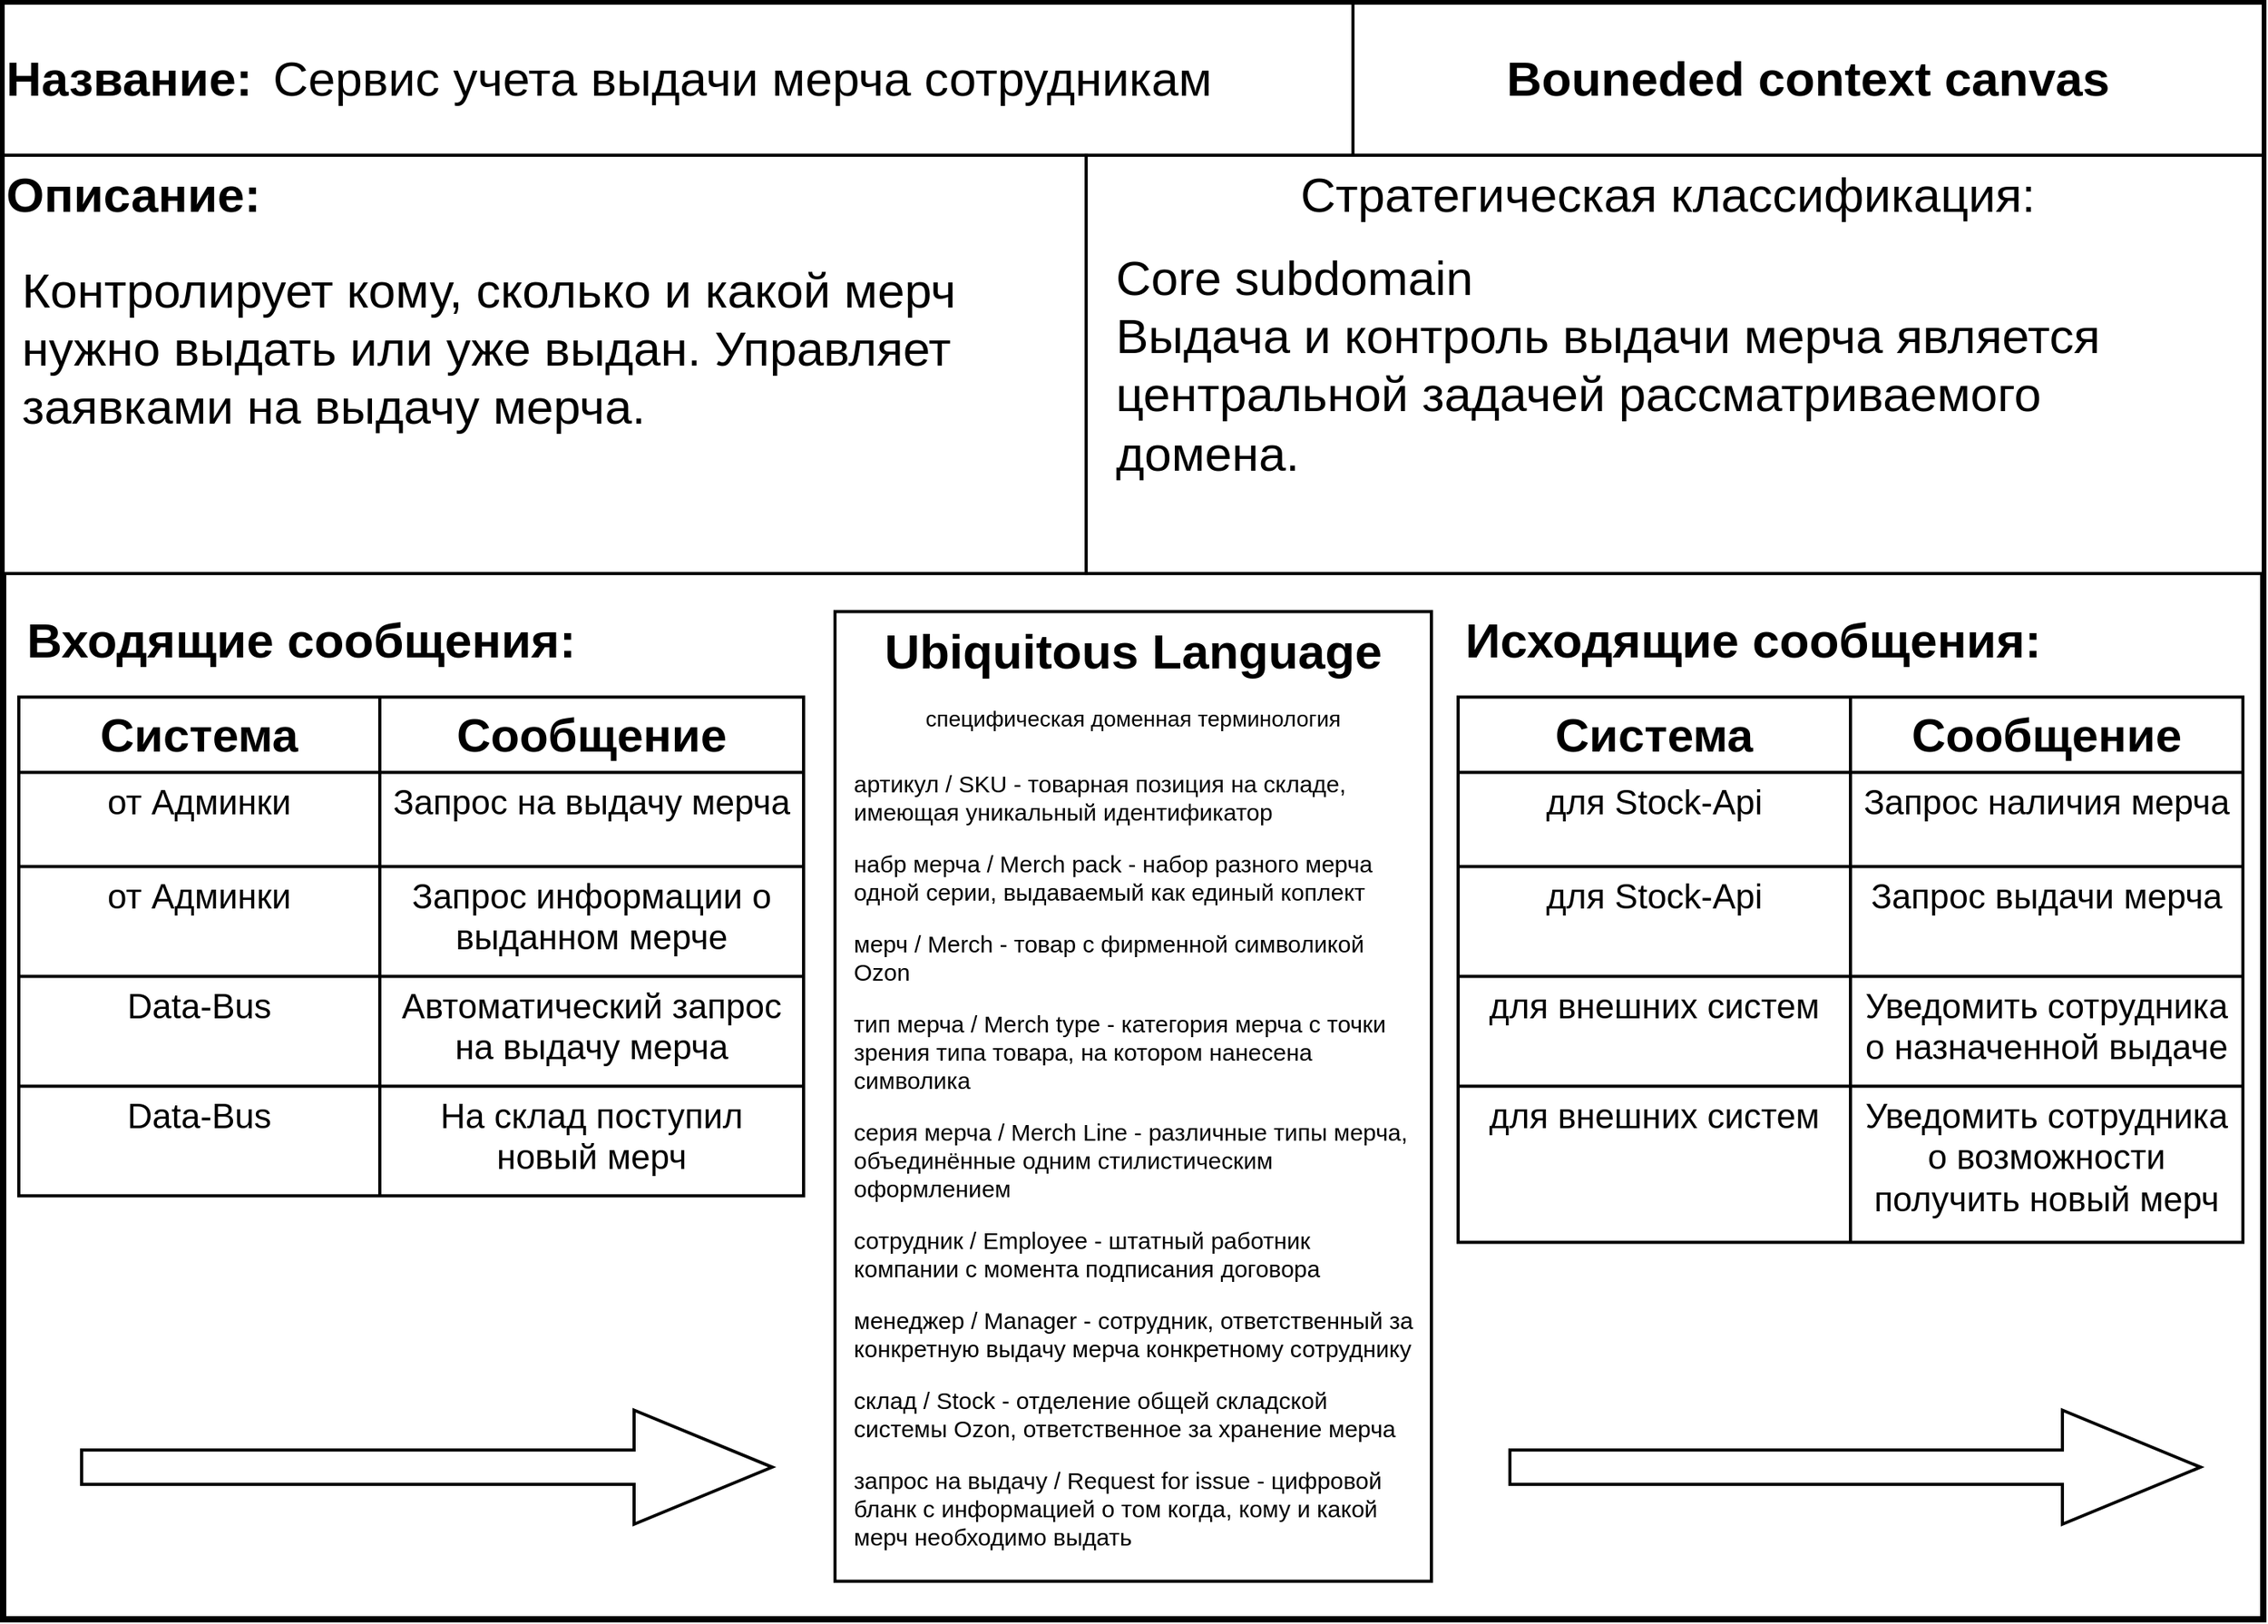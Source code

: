 <mxfile version="15.4.0" type="device"><diagram id="8OFZhzmo89h2vflNufuO" name="Page-1"><mxGraphModel dx="1086" dy="846" grid="1" gridSize="10" guides="1" tooltips="1" connect="1" arrows="1" fold="1" page="1" pageScale="1" pageWidth="827" pageHeight="1169" math="0" shadow="0"><root><mxCell id="0"/><mxCell id="1" parent="0"/><mxCell id="C2i8B1bdvemPvVyp_Ss8-22" value="" style="group" parent="1" vertex="1" connectable="0"><mxGeometry x="120" y="50" width="1440" height="1030" as="geometry"/></mxCell><mxCell id="C2i8B1bdvemPvVyp_Ss8-21" value="" style="group" parent="C2i8B1bdvemPvVyp_Ss8-22" vertex="1" connectable="0"><mxGeometry width="1440" height="1030" as="geometry"/></mxCell><mxCell id="C2i8B1bdvemPvVyp_Ss8-2" value="" style="rounded=0;whiteSpace=wrap;html=1;strokeWidth=4;glass=0;shadow=0;sketch=0;" parent="C2i8B1bdvemPvVyp_Ss8-21" vertex="1"><mxGeometry width="1440" height="1030" as="geometry"/></mxCell><mxCell id="C2i8B1bdvemPvVyp_Ss8-10" value="" style="shape=singleArrow;whiteSpace=wrap;html=1;shadow=0;fontSize=31;strokeColor=default;strokeWidth=2;verticalAlign=top;" parent="C2i8B1bdvemPvVyp_Ss8-21" vertex="1"><mxGeometry x="50" y="896.706" width="440" height="72.706" as="geometry"/></mxCell><mxCell id="C2i8B1bdvemPvVyp_Ss8-11" value="" style="shape=singleArrow;whiteSpace=wrap;html=1;shadow=0;fontSize=31;strokeColor=default;strokeWidth=2;verticalAlign=top;" parent="C2i8B1bdvemPvVyp_Ss8-21" vertex="1"><mxGeometry x="960" y="896.706" width="440" height="72.706" as="geometry"/></mxCell><mxCell id="C2i8B1bdvemPvVyp_Ss8-14" value="&lt;b&gt;Входящие сообщения:&lt;/b&gt;" style="text;html=1;strokeColor=none;fillColor=none;align=center;verticalAlign=middle;whiteSpace=wrap;rounded=0;shadow=0;glass=0;sketch=0;fontSize=31;" parent="C2i8B1bdvemPvVyp_Ss8-21" vertex="1"><mxGeometry x="10" y="387.76" width="360" height="36.35" as="geometry"/></mxCell><mxCell id="C2i8B1bdvemPvVyp_Ss8-15" value="&lt;b&gt;Исходящие сообщения:&lt;/b&gt;" style="text;html=1;strokeColor=none;fillColor=none;align=center;verticalAlign=middle;whiteSpace=wrap;rounded=0;shadow=0;glass=0;sketch=0;fontSize=31;" parent="C2i8B1bdvemPvVyp_Ss8-21" vertex="1"><mxGeometry x="930" y="387.76" width="370" height="36.35" as="geometry"/></mxCell><mxCell id="C2i8B1bdvemPvVyp_Ss8-23" value="" style="shape=table;html=1;whiteSpace=wrap;startSize=0;container=1;collapsible=0;childLayout=tableLayout;rounded=0;shadow=0;glass=0;sketch=0;fontSize=22;strokeColor=default;strokeWidth=2;align=center;verticalAlign=top;" parent="C2i8B1bdvemPvVyp_Ss8-21" vertex="1"><mxGeometry x="10" y="442.294" width="500" height="317.8" as="geometry"/></mxCell><mxCell id="C2i8B1bdvemPvVyp_Ss8-24" value="" style="shape=partialRectangle;html=1;whiteSpace=wrap;collapsible=0;dropTarget=0;pointerEvents=0;fillColor=none;top=0;left=0;bottom=0;right=0;points=[[0,0.5],[1,0.5]];portConstraint=eastwest;rounded=0;shadow=0;glass=0;sketch=0;fontSize=22;strokeColor=default;strokeWidth=2;align=center;verticalAlign=top;" parent="C2i8B1bdvemPvVyp_Ss8-23" vertex="1"><mxGeometry width="500" height="48" as="geometry"/></mxCell><mxCell id="C2i8B1bdvemPvVyp_Ss8-25" value="&lt;font style=&quot;font-size: 30px&quot;&gt;&lt;b&gt;Система&lt;/b&gt;&lt;/font&gt;" style="shape=partialRectangle;html=1;whiteSpace=wrap;connectable=0;fillColor=none;top=0;left=0;bottom=0;right=0;overflow=hidden;pointerEvents=1;rounded=0;shadow=0;glass=0;sketch=0;fontSize=22;strokeColor=default;strokeWidth=2;align=center;verticalAlign=top;" parent="C2i8B1bdvemPvVyp_Ss8-24" vertex="1"><mxGeometry width="230" height="48" as="geometry"><mxRectangle width="230" height="48" as="alternateBounds"/></mxGeometry></mxCell><mxCell id="C2i8B1bdvemPvVyp_Ss8-26" value="&lt;font style=&quot;font-size: 30px&quot;&gt;&lt;b&gt;Сообщение&lt;/b&gt;&lt;/font&gt;" style="shape=partialRectangle;html=1;whiteSpace=wrap;connectable=0;fillColor=none;top=0;left=0;bottom=0;right=0;overflow=hidden;pointerEvents=1;rounded=0;shadow=0;glass=0;sketch=0;fontSize=22;strokeColor=default;strokeWidth=2;align=center;verticalAlign=top;" parent="C2i8B1bdvemPvVyp_Ss8-24" vertex="1"><mxGeometry x="230" width="270" height="48" as="geometry"><mxRectangle width="270" height="48" as="alternateBounds"/></mxGeometry></mxCell><mxCell id="C2i8B1bdvemPvVyp_Ss8-28" value="" style="shape=partialRectangle;html=1;whiteSpace=wrap;collapsible=0;dropTarget=0;pointerEvents=0;fillColor=none;top=0;left=0;bottom=0;right=0;points=[[0,0.5],[1,0.5]];portConstraint=eastwest;rounded=0;shadow=0;glass=0;sketch=0;fontSize=22;strokeColor=default;strokeWidth=2;align=center;verticalAlign=top;" parent="C2i8B1bdvemPvVyp_Ss8-23" vertex="1"><mxGeometry y="48" width="500" height="60" as="geometry"/></mxCell><mxCell id="C2i8B1bdvemPvVyp_Ss8-29" value="от Админки" style="shape=partialRectangle;html=1;whiteSpace=wrap;connectable=0;fillColor=none;top=0;left=0;bottom=0;right=0;overflow=hidden;pointerEvents=1;rounded=0;shadow=0;glass=0;sketch=0;fontSize=22;strokeColor=default;strokeWidth=2;align=center;verticalAlign=top;" parent="C2i8B1bdvemPvVyp_Ss8-28" vertex="1"><mxGeometry width="230" height="60" as="geometry"><mxRectangle width="230" height="60" as="alternateBounds"/></mxGeometry></mxCell><mxCell id="C2i8B1bdvemPvVyp_Ss8-30" value="Запрос на выдачу мерча" style="shape=partialRectangle;html=1;whiteSpace=wrap;connectable=0;fillColor=none;top=0;left=0;bottom=0;right=0;overflow=hidden;pointerEvents=1;rounded=0;shadow=0;glass=0;sketch=0;fontSize=22;strokeColor=default;strokeWidth=2;align=center;verticalAlign=top;" parent="C2i8B1bdvemPvVyp_Ss8-28" vertex="1"><mxGeometry x="230" width="270" height="60" as="geometry"><mxRectangle width="270" height="60" as="alternateBounds"/></mxGeometry></mxCell><mxCell id="C2i8B1bdvemPvVyp_Ss8-32" value="" style="shape=partialRectangle;html=1;whiteSpace=wrap;collapsible=0;dropTarget=0;pointerEvents=0;fillColor=none;top=0;left=0;bottom=0;right=0;points=[[0,0.5],[1,0.5]];portConstraint=eastwest;rounded=0;shadow=0;glass=0;sketch=0;fontSize=22;strokeColor=default;strokeWidth=2;align=center;verticalAlign=top;" parent="C2i8B1bdvemPvVyp_Ss8-23" vertex="1"><mxGeometry y="108" width="500" height="70" as="geometry"/></mxCell><mxCell id="C2i8B1bdvemPvVyp_Ss8-33" value="от Админки" style="shape=partialRectangle;html=1;whiteSpace=wrap;connectable=0;fillColor=none;top=0;left=0;bottom=0;right=0;overflow=hidden;pointerEvents=1;rounded=0;shadow=0;glass=0;sketch=0;fontSize=22;strokeColor=default;strokeWidth=2;align=center;verticalAlign=top;" parent="C2i8B1bdvemPvVyp_Ss8-32" vertex="1"><mxGeometry width="230" height="70" as="geometry"><mxRectangle width="230" height="70" as="alternateBounds"/></mxGeometry></mxCell><mxCell id="C2i8B1bdvemPvVyp_Ss8-34" value="Запрос информации о выданном мерче" style="shape=partialRectangle;html=1;whiteSpace=wrap;connectable=0;fillColor=none;top=0;left=0;bottom=0;right=0;overflow=hidden;pointerEvents=1;rounded=0;shadow=0;glass=0;sketch=0;fontSize=22;strokeColor=default;strokeWidth=2;align=center;verticalAlign=top;" parent="C2i8B1bdvemPvVyp_Ss8-32" vertex="1"><mxGeometry x="230" width="270" height="70" as="geometry"><mxRectangle width="270" height="70" as="alternateBounds"/></mxGeometry></mxCell><mxCell id="qi9AYs8BRQgfm4M9NycN-2" style="shape=partialRectangle;html=1;whiteSpace=wrap;collapsible=0;dropTarget=0;pointerEvents=0;fillColor=none;top=0;left=0;bottom=0;right=0;points=[[0,0.5],[1,0.5]];portConstraint=eastwest;rounded=0;shadow=0;glass=0;sketch=0;fontSize=22;strokeColor=default;strokeWidth=2;align=center;verticalAlign=top;" parent="C2i8B1bdvemPvVyp_Ss8-23" vertex="1"><mxGeometry y="178" width="500" height="70" as="geometry"/></mxCell><mxCell id="qi9AYs8BRQgfm4M9NycN-3" value="Data-Bus" style="shape=partialRectangle;html=1;whiteSpace=wrap;connectable=0;fillColor=none;top=0;left=0;bottom=0;right=0;overflow=hidden;pointerEvents=1;rounded=0;shadow=0;glass=0;sketch=0;fontSize=22;strokeColor=default;strokeWidth=2;align=center;verticalAlign=top;" parent="qi9AYs8BRQgfm4M9NycN-2" vertex="1"><mxGeometry width="230" height="70" as="geometry"><mxRectangle width="230" height="70" as="alternateBounds"/></mxGeometry></mxCell><mxCell id="qi9AYs8BRQgfm4M9NycN-4" value="Автоматический запрос на выдачу мерча" style="shape=partialRectangle;html=1;whiteSpace=wrap;connectable=0;fillColor=none;top=0;left=0;bottom=0;right=0;overflow=hidden;pointerEvents=1;rounded=0;shadow=0;glass=0;sketch=0;fontSize=22;strokeColor=default;strokeWidth=2;align=center;verticalAlign=top;" parent="qi9AYs8BRQgfm4M9NycN-2" vertex="1"><mxGeometry x="230" width="270" height="70" as="geometry"><mxRectangle width="270" height="70" as="alternateBounds"/></mxGeometry></mxCell><mxCell id="qi9AYs8BRQgfm4M9NycN-5" style="shape=partialRectangle;html=1;whiteSpace=wrap;collapsible=0;dropTarget=0;pointerEvents=0;fillColor=none;top=0;left=0;bottom=0;right=0;points=[[0,0.5],[1,0.5]];portConstraint=eastwest;rounded=0;shadow=0;glass=0;sketch=0;fontSize=22;strokeColor=default;strokeWidth=2;align=center;verticalAlign=top;" parent="C2i8B1bdvemPvVyp_Ss8-23" vertex="1"><mxGeometry y="248" width="500" height="70" as="geometry"/></mxCell><mxCell id="qi9AYs8BRQgfm4M9NycN-6" value="&lt;span&gt;Data-Bus&lt;/span&gt;" style="shape=partialRectangle;html=1;whiteSpace=wrap;connectable=0;fillColor=none;top=0;left=0;bottom=0;right=0;overflow=hidden;pointerEvents=1;rounded=0;shadow=0;glass=0;sketch=0;fontSize=22;strokeColor=default;strokeWidth=2;align=center;verticalAlign=top;" parent="qi9AYs8BRQgfm4M9NycN-5" vertex="1"><mxGeometry width="230" height="70" as="geometry"><mxRectangle width="230" height="70" as="alternateBounds"/></mxGeometry></mxCell><mxCell id="qi9AYs8BRQgfm4M9NycN-7" value="На склад поступил &lt;br&gt;новый мерч" style="shape=partialRectangle;html=1;whiteSpace=wrap;connectable=0;fillColor=none;top=0;left=0;bottom=0;right=0;overflow=hidden;pointerEvents=1;rounded=0;shadow=0;glass=0;sketch=0;fontSize=22;strokeColor=default;strokeWidth=2;align=center;verticalAlign=top;" parent="qi9AYs8BRQgfm4M9NycN-5" vertex="1"><mxGeometry x="230" width="270" height="70" as="geometry"><mxRectangle width="270" height="70" as="alternateBounds"/></mxGeometry></mxCell><mxCell id="qi9AYs8BRQgfm4M9NycN-8" value="" style="shape=table;html=1;whiteSpace=wrap;startSize=0;container=1;collapsible=0;childLayout=tableLayout;rounded=0;shadow=0;glass=0;sketch=0;fontSize=22;strokeColor=default;strokeWidth=2;align=center;verticalAlign=top;" parent="C2i8B1bdvemPvVyp_Ss8-21" vertex="1"><mxGeometry x="927" y="442.294" width="500" height="347.506" as="geometry"/></mxCell><mxCell id="qi9AYs8BRQgfm4M9NycN-9" value="" style="shape=partialRectangle;html=1;whiteSpace=wrap;collapsible=0;dropTarget=0;pointerEvents=0;fillColor=none;top=0;left=0;bottom=0;right=0;points=[[0,0.5],[1,0.5]];portConstraint=eastwest;rounded=0;shadow=0;glass=0;sketch=0;fontSize=22;strokeColor=default;strokeWidth=2;align=center;verticalAlign=top;" parent="qi9AYs8BRQgfm4M9NycN-8" vertex="1"><mxGeometry width="500" height="48" as="geometry"/></mxCell><mxCell id="qi9AYs8BRQgfm4M9NycN-10" value="&lt;font style=&quot;font-size: 30px&quot;&gt;&lt;b&gt;Система&lt;/b&gt;&lt;/font&gt;" style="shape=partialRectangle;html=1;whiteSpace=wrap;connectable=0;fillColor=none;top=0;left=0;bottom=0;right=0;overflow=hidden;pointerEvents=1;rounded=0;shadow=0;glass=0;sketch=0;fontSize=22;strokeColor=default;strokeWidth=2;align=center;verticalAlign=top;" parent="qi9AYs8BRQgfm4M9NycN-9" vertex="1"><mxGeometry width="250" height="48" as="geometry"><mxRectangle width="250" height="48" as="alternateBounds"/></mxGeometry></mxCell><mxCell id="qi9AYs8BRQgfm4M9NycN-11" value="&lt;font style=&quot;font-size: 30px&quot;&gt;&lt;b&gt;Сообщение&lt;/b&gt;&lt;/font&gt;" style="shape=partialRectangle;html=1;whiteSpace=wrap;connectable=0;fillColor=none;top=0;left=0;bottom=0;right=0;overflow=hidden;pointerEvents=1;rounded=0;shadow=0;glass=0;sketch=0;fontSize=22;strokeColor=default;strokeWidth=2;align=center;verticalAlign=top;" parent="qi9AYs8BRQgfm4M9NycN-9" vertex="1"><mxGeometry x="250" width="250" height="48" as="geometry"><mxRectangle width="250" height="48" as="alternateBounds"/></mxGeometry></mxCell><mxCell id="qi9AYs8BRQgfm4M9NycN-12" value="" style="shape=partialRectangle;html=1;whiteSpace=wrap;collapsible=0;dropTarget=0;pointerEvents=0;fillColor=none;top=0;left=0;bottom=0;right=0;points=[[0,0.5],[1,0.5]];portConstraint=eastwest;rounded=0;shadow=0;glass=0;sketch=0;fontSize=22;strokeColor=default;strokeWidth=2;align=center;verticalAlign=top;" parent="qi9AYs8BRQgfm4M9NycN-8" vertex="1"><mxGeometry y="48" width="500" height="60" as="geometry"/></mxCell><mxCell id="qi9AYs8BRQgfm4M9NycN-13" value="для Stock-Api" style="shape=partialRectangle;html=1;whiteSpace=wrap;connectable=0;fillColor=none;top=0;left=0;bottom=0;right=0;overflow=hidden;pointerEvents=1;rounded=0;shadow=0;glass=0;sketch=0;fontSize=22;strokeColor=default;strokeWidth=2;align=center;verticalAlign=top;" parent="qi9AYs8BRQgfm4M9NycN-12" vertex="1"><mxGeometry width="250" height="60" as="geometry"><mxRectangle width="250" height="60" as="alternateBounds"/></mxGeometry></mxCell><mxCell id="qi9AYs8BRQgfm4M9NycN-14" value="Запрос наличия мерча" style="shape=partialRectangle;html=1;whiteSpace=wrap;connectable=0;fillColor=none;top=0;left=0;bottom=0;right=0;overflow=hidden;pointerEvents=1;rounded=0;shadow=0;glass=0;sketch=0;fontSize=22;strokeColor=default;strokeWidth=2;align=center;verticalAlign=top;" parent="qi9AYs8BRQgfm4M9NycN-12" vertex="1"><mxGeometry x="250" width="250" height="60" as="geometry"><mxRectangle width="250" height="60" as="alternateBounds"/></mxGeometry></mxCell><mxCell id="qi9AYs8BRQgfm4M9NycN-15" value="" style="shape=partialRectangle;html=1;whiteSpace=wrap;collapsible=0;dropTarget=0;pointerEvents=0;fillColor=none;top=0;left=0;bottom=0;right=0;points=[[0,0.5],[1,0.5]];portConstraint=eastwest;rounded=0;shadow=0;glass=0;sketch=0;fontSize=22;strokeColor=default;strokeWidth=2;align=center;verticalAlign=top;" parent="qi9AYs8BRQgfm4M9NycN-8" vertex="1"><mxGeometry y="108" width="500" height="70" as="geometry"/></mxCell><mxCell id="qi9AYs8BRQgfm4M9NycN-16" value="для Stock-Api" style="shape=partialRectangle;html=1;whiteSpace=wrap;connectable=0;fillColor=none;top=0;left=0;bottom=0;right=0;overflow=hidden;pointerEvents=1;rounded=0;shadow=0;glass=0;sketch=0;fontSize=22;strokeColor=default;strokeWidth=2;align=center;verticalAlign=top;" parent="qi9AYs8BRQgfm4M9NycN-15" vertex="1"><mxGeometry width="250" height="70" as="geometry"><mxRectangle width="250" height="70" as="alternateBounds"/></mxGeometry></mxCell><mxCell id="qi9AYs8BRQgfm4M9NycN-17" value="Запрос выдачи мерча" style="shape=partialRectangle;html=1;whiteSpace=wrap;connectable=0;fillColor=none;top=0;left=0;bottom=0;right=0;overflow=hidden;pointerEvents=1;rounded=0;shadow=0;glass=0;sketch=0;fontSize=22;strokeColor=default;strokeWidth=2;align=center;verticalAlign=top;" parent="qi9AYs8BRQgfm4M9NycN-15" vertex="1"><mxGeometry x="250" width="250" height="70" as="geometry"><mxRectangle width="250" height="70" as="alternateBounds"/></mxGeometry></mxCell><mxCell id="qi9AYs8BRQgfm4M9NycN-18" style="shape=partialRectangle;html=1;whiteSpace=wrap;collapsible=0;dropTarget=0;pointerEvents=0;fillColor=none;top=0;left=0;bottom=0;right=0;points=[[0,0.5],[1,0.5]];portConstraint=eastwest;rounded=0;shadow=0;glass=0;sketch=0;fontSize=22;strokeColor=default;strokeWidth=2;align=center;verticalAlign=top;" parent="qi9AYs8BRQgfm4M9NycN-8" vertex="1"><mxGeometry y="178" width="500" height="70" as="geometry"/></mxCell><mxCell id="qi9AYs8BRQgfm4M9NycN-19" value="для внешних систем" style="shape=partialRectangle;html=1;whiteSpace=wrap;connectable=0;fillColor=none;top=0;left=0;bottom=0;right=0;overflow=hidden;pointerEvents=1;rounded=0;shadow=0;glass=0;sketch=0;fontSize=22;strokeColor=default;strokeWidth=2;align=center;verticalAlign=top;" parent="qi9AYs8BRQgfm4M9NycN-18" vertex="1"><mxGeometry width="250" height="70" as="geometry"><mxRectangle width="250" height="70" as="alternateBounds"/></mxGeometry></mxCell><mxCell id="qi9AYs8BRQgfm4M9NycN-20" value="Уведомить сотрудника о назначенной выдаче" style="shape=partialRectangle;html=1;whiteSpace=wrap;connectable=0;fillColor=none;top=0;left=0;bottom=0;right=0;overflow=hidden;pointerEvents=1;rounded=0;shadow=0;glass=0;sketch=0;fontSize=22;strokeColor=default;strokeWidth=2;align=center;verticalAlign=top;" parent="qi9AYs8BRQgfm4M9NycN-18" vertex="1"><mxGeometry x="250" width="250" height="70" as="geometry"><mxRectangle width="250" height="70" as="alternateBounds"/></mxGeometry></mxCell><mxCell id="qi9AYs8BRQgfm4M9NycN-21" style="shape=partialRectangle;html=1;whiteSpace=wrap;collapsible=0;dropTarget=0;pointerEvents=0;fillColor=none;top=0;left=0;bottom=0;right=0;points=[[0,0.5],[1,0.5]];portConstraint=eastwest;rounded=0;shadow=0;glass=0;sketch=0;fontSize=22;strokeColor=default;strokeWidth=2;align=center;verticalAlign=top;" parent="qi9AYs8BRQgfm4M9NycN-8" vertex="1"><mxGeometry y="248" width="500" height="100" as="geometry"/></mxCell><mxCell id="qi9AYs8BRQgfm4M9NycN-22" value="для внешних систем" style="shape=partialRectangle;html=1;whiteSpace=wrap;connectable=0;fillColor=none;top=0;left=0;bottom=0;right=0;overflow=hidden;pointerEvents=1;rounded=0;shadow=0;glass=0;sketch=0;fontSize=22;strokeColor=default;strokeWidth=2;align=center;verticalAlign=top;" parent="qi9AYs8BRQgfm4M9NycN-21" vertex="1"><mxGeometry width="250" height="100" as="geometry"><mxRectangle width="250" height="100" as="alternateBounds"/></mxGeometry></mxCell><mxCell id="qi9AYs8BRQgfm4M9NycN-23" value="Уведомить сотрудника о возможности получить новый мерч" style="shape=partialRectangle;html=1;whiteSpace=wrap;connectable=0;fillColor=none;top=0;left=0;bottom=0;right=0;overflow=hidden;pointerEvents=1;rounded=0;shadow=0;glass=0;sketch=0;fontSize=22;strokeColor=default;strokeWidth=2;align=center;verticalAlign=top;" parent="qi9AYs8BRQgfm4M9NycN-21" vertex="1"><mxGeometry x="250" width="250" height="100" as="geometry"><mxRectangle width="250" height="100" as="alternateBounds"/></mxGeometry></mxCell><mxCell id="C2i8B1bdvemPvVyp_Ss8-9" value="&lt;b&gt;Ubiquitous Language&lt;/b&gt;&lt;br&gt;&lt;font style=&quot;font-size: 14px&quot;&gt;специфическая доменная терминология&lt;/font&gt;" style="rounded=0;whiteSpace=wrap;html=1;shadow=0;strokeColor=default;strokeWidth=2;verticalAlign=top;fontSize=31;fontStyle=0" parent="C2i8B1bdvemPvVyp_Ss8-22" vertex="1"><mxGeometry x="530" y="387.765" width="380" height="618" as="geometry"/></mxCell><mxCell id="C2i8B1bdvemPvVyp_Ss8-19" value="" style="group" parent="C2i8B1bdvemPvVyp_Ss8-22" vertex="1" connectable="0"><mxGeometry width="1440" height="363.529" as="geometry"/></mxCell><mxCell id="C2i8B1bdvemPvVyp_Ss8-5" value="" style="group;strokeColor=none;shadow=0;align=left;" parent="C2i8B1bdvemPvVyp_Ss8-19" vertex="1" connectable="0"><mxGeometry width="1440" height="96.941" as="geometry"/></mxCell><mxCell id="C2i8B1bdvemPvVyp_Ss8-17" value="" style="group" parent="C2i8B1bdvemPvVyp_Ss8-5" vertex="1" connectable="0"><mxGeometry width="1440" height="96.941" as="geometry"/></mxCell><mxCell id="C2i8B1bdvemPvVyp_Ss8-4" value="&lt;font style=&quot;font-size: 31px&quot;&gt;&lt;b&gt;Bouneded context canvas&lt;/b&gt;&lt;/font&gt;" style="rounded=0;whiteSpace=wrap;html=1;strokeWidth=2;strokeColor=default;" parent="C2i8B1bdvemPvVyp_Ss8-17" vertex="1"><mxGeometry x="860" width="580" height="96.941" as="geometry"/></mxCell><mxCell id="C2i8B1bdvemPvVyp_Ss8-16" value="" style="group" parent="C2i8B1bdvemPvVyp_Ss8-17" vertex="1" connectable="0"><mxGeometry width="860.0" height="96.941" as="geometry"/></mxCell><mxCell id="C2i8B1bdvemPvVyp_Ss8-3" value="&lt;b&gt;&lt;font style=&quot;font-size: 31px&quot;&gt;Название:&amp;nbsp;&lt;/font&gt;&lt;/b&gt;" style="rounded=0;whiteSpace=wrap;html=1;strokeWidth=2;align=left;" parent="C2i8B1bdvemPvVyp_Ss8-16" vertex="1"><mxGeometry width="860.0" height="96.941" as="geometry"/></mxCell><mxCell id="C2i8B1bdvemPvVyp_Ss8-13" value="Сервис учета выдачи мерча сотрудникам" style="text;html=1;strokeColor=none;fillColor=none;align=left;verticalAlign=middle;whiteSpace=wrap;rounded=0;shadow=0;fontSize=31;" parent="C2i8B1bdvemPvVyp_Ss8-16" vertex="1"><mxGeometry x="170" y="12.118" width="670" height="72.706" as="geometry"/></mxCell><mxCell id="C2i8B1bdvemPvVyp_Ss8-8" value="&lt;font style=&quot;font-size: 31px&quot;&gt;Стратегическая классификация:&amp;nbsp;&lt;/font&gt;" style="rounded=0;whiteSpace=wrap;html=1;shadow=0;strokeColor=default;strokeWidth=2;verticalAlign=top;spacingRight=0;spacing=2;sketch=0;" parent="C2i8B1bdvemPvVyp_Ss8-19" vertex="1"><mxGeometry x="690" y="96.941" width="750" height="266.588" as="geometry"/></mxCell><mxCell id="C2i8B1bdvemPvVyp_Ss8-18" value="" style="group" parent="C2i8B1bdvemPvVyp_Ss8-19" vertex="1" connectable="0"><mxGeometry y="96.941" width="690" height="266.588" as="geometry"/></mxCell><mxCell id="C2i8B1bdvemPvVyp_Ss8-7" value="&lt;font style=&quot;font-size: 31px&quot;&gt;&lt;b&gt;Описание:&lt;/b&gt;&lt;/font&gt;" style="rounded=0;whiteSpace=wrap;html=1;shadow=0;strokeColor=default;strokeWidth=2;align=left;verticalAlign=top;" parent="C2i8B1bdvemPvVyp_Ss8-18" vertex="1"><mxGeometry width="690" height="266.588" as="geometry"/></mxCell><mxCell id="C2i8B1bdvemPvVyp_Ss8-12" value="Контролирует кому, сколько и какой мерч нужно выдать или уже выдан. Управляет заявками на выдачу мерча." style="text;html=1;strokeColor=none;fillColor=none;align=left;verticalAlign=top;whiteSpace=wrap;rounded=0;shadow=0;fontSize=31;" parent="C2i8B1bdvemPvVyp_Ss8-18" vertex="1"><mxGeometry x="10" y="60.588" width="670" height="193.882" as="geometry"/></mxCell><mxCell id="HIC7lZ4OM-H-9Ils8Dxd-2" value="Core subdomain&lt;br&gt;Выдача и контроль выдачи мерча является центральной задачей рассматриваемого домена." style="text;html=1;strokeColor=none;fillColor=none;align=left;verticalAlign=top;whiteSpace=wrap;rounded=0;shadow=0;fontSize=31;" parent="C2i8B1bdvemPvVyp_Ss8-19" vertex="1"><mxGeometry x="707" y="150" width="713" height="200" as="geometry"/></mxCell><mxCell id="C2i8B1bdvemPvVyp_Ss8-46" value="&lt;p style=&quot;line-height: 120% ; font-size: 15px&quot;&gt;&lt;font style=&quot;font-size: 15px&quot;&gt;артикул / SKU - товарная позиция на складе, имеющая уникальный идентификатор&lt;/font&gt;&lt;/p&gt;&lt;p style=&quot;line-height: 120% ; font-size: 15px&quot;&gt;&lt;span&gt;&lt;font style=&quot;font-size: 15px&quot;&gt;набр мерча / Merch pack - набор разного мерча одной серии, выдаваемый как единый коплект&lt;/font&gt;&lt;/span&gt;&lt;/p&gt;&lt;p style=&quot;line-height: 120% ; font-size: 15px&quot;&gt;&lt;font style=&quot;font-size: 15px&quot;&gt;&lt;span&gt;мерч / Merch&lt;/span&gt;&lt;span&gt;&amp;nbsp;- товар с фирменной символикой Ozon&lt;/span&gt;&lt;/font&gt;&lt;/p&gt;&lt;p style=&quot;line-height: 120% ; font-size: 15px&quot;&gt;&lt;font style=&quot;font-size: 15px&quot;&gt;&lt;span&gt;тип мерча / Merch type&lt;/span&gt;&lt;span&gt;&amp;nbsp;- категория мерча с точки зрения типа товара, на котором нанесена символика&lt;/span&gt;&lt;/font&gt;&lt;/p&gt;&lt;p style=&quot;line-height: 120% ; font-size: 15px&quot;&gt;&lt;span&gt;&lt;font style=&quot;font-size: 15px&quot;&gt;серия мерча / Merch Line - различные типы мерча, объединённые одним стилистическим оформлением&lt;/font&gt;&lt;/span&gt;&lt;/p&gt;&lt;p style=&quot;line-height: 120% ; font-size: 15px&quot;&gt;&lt;span&gt;&lt;font style=&quot;font-size: 15px&quot;&gt;сотрудник / Employee - штатный работник компании с момента подписания договора&lt;/font&gt;&lt;/span&gt;&lt;/p&gt;&lt;p style=&quot;line-height: 120% ; font-size: 15px&quot;&gt;&lt;font style=&quot;font-size: 15px&quot;&gt;менеджер / Manager - сотрудник, ответственный за конкретную выдачу мерча конкретному сотруднику&lt;/font&gt;&lt;/p&gt;&lt;p style=&quot;line-height: 120% ; font-size: 15px&quot;&gt;&lt;span&gt;&lt;font style=&quot;font-size: 15px&quot;&gt;склад / Stock - отделение общей складской системы Ozon, ответственное за хранение мерча&lt;/font&gt;&lt;/span&gt;&lt;/p&gt;&lt;p style=&quot;line-height: 120% ; font-size: 15px&quot;&gt;&lt;font style=&quot;font-size: 15px&quot;&gt;запрос на выдачу / Request for issue - цифровой бланк с информацией о том когда, кому и какой мерч необходимо выдать&lt;/font&gt;&lt;br&gt;&lt;/p&gt;&lt;p style=&quot;font-size: 17px&quot;&gt;&lt;/p&gt;" style="text;html=1;strokeColor=none;fillColor=none;align=left;verticalAlign=top;whiteSpace=wrap;rounded=0;shadow=0;glass=0;sketch=0;fontSize=31;" parent="C2i8B1bdvemPvVyp_Ss8-22" vertex="1"><mxGeometry x="540" y="466.82" width="360" height="516.18" as="geometry"/></mxCell></root></mxGraphModel></diagram></mxfile>